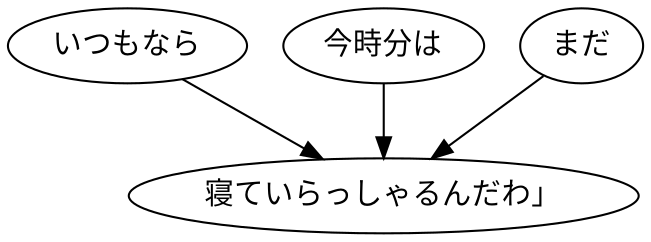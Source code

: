 digraph graph6715 {
	node0 [label="いつもなら"];
	node1 [label="今時分は"];
	node2 [label="まだ"];
	node3 [label="寝ていらっしゃるんだわ」"];
	node0 -> node3;
	node1 -> node3;
	node2 -> node3;
}
